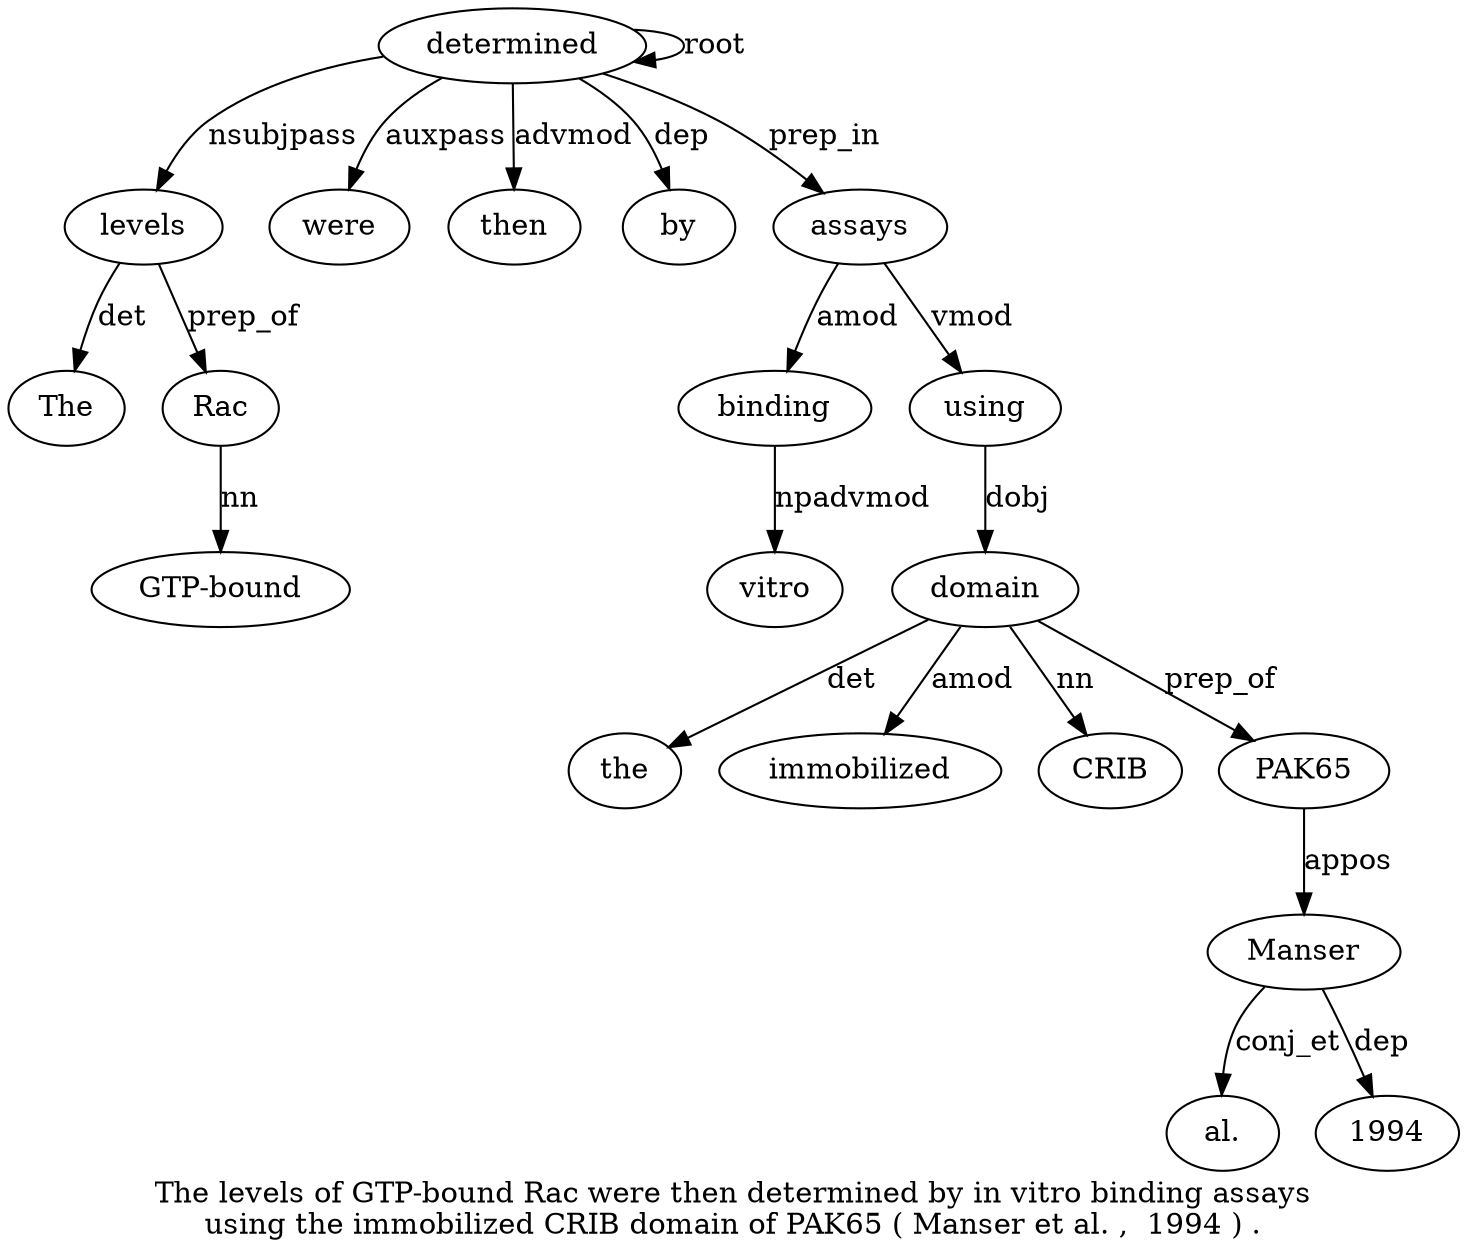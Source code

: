 digraph "The levels of GTP-bound Rac were then determined by in vitro binding assays using the immobilized CRIB domain of PAK65 ( Manser et al. ,  1994 ) ." {
label="The levels of GTP-bound Rac were then determined by in vitro binding assays
using the immobilized CRIB domain of PAK65 ( Manser et al. ,  1994 ) .";
levels2 [style=filled, fillcolor=white, label=levels];
The1 [style=filled, fillcolor=white, label=The];
levels2 -> The1  [label=det];
determined8 [style=filled, fillcolor=white, label=determined];
determined8 -> levels2  [label=nsubjpass];
Rac5 [style=filled, fillcolor=white, label=Rac];
"GTP-bound4" [style=filled, fillcolor=white, label="GTP-bound"];
Rac5 -> "GTP-bound4"  [label=nn];
levels2 -> Rac5  [label=prep_of];
were6 [style=filled, fillcolor=white, label=were];
determined8 -> were6  [label=auxpass];
then7 [style=filled, fillcolor=white, label=then];
determined8 -> then7  [label=advmod];
determined8 -> determined8  [label=root];
by9 [style=filled, fillcolor=white, label=by];
determined8 -> by9  [label=dep];
binding12 [style=filled, fillcolor=white, label=binding];
vitro11 [style=filled, fillcolor=white, label=vitro];
binding12 -> vitro11  [label=npadvmod];
assays13 [style=filled, fillcolor=white, label=assays];
assays13 -> binding12  [label=amod];
determined8 -> assays13  [label=prep_in];
using14 [style=filled, fillcolor=white, label=using];
assays13 -> using14  [label=vmod];
domain18 [style=filled, fillcolor=white, label=domain];
the15 [style=filled, fillcolor=white, label=the];
domain18 -> the15  [label=det];
immobilized16 [style=filled, fillcolor=white, label=immobilized];
domain18 -> immobilized16  [label=amod];
CRIB17 [style=filled, fillcolor=white, label=CRIB];
domain18 -> CRIB17  [label=nn];
using14 -> domain18  [label=dobj];
PAK6520 [style=filled, fillcolor=white, label=PAK65];
domain18 -> PAK6520  [label=prep_of];
Manser22 [style=filled, fillcolor=white, label=Manser];
PAK6520 -> Manser22  [label=appos];
"al.24" [style=filled, fillcolor=white, label="al."];
Manser22 -> "al.24"  [label=conj_et];
199426 [style=filled, fillcolor=white, label=1994];
Manser22 -> 199426  [label=dep];
}
